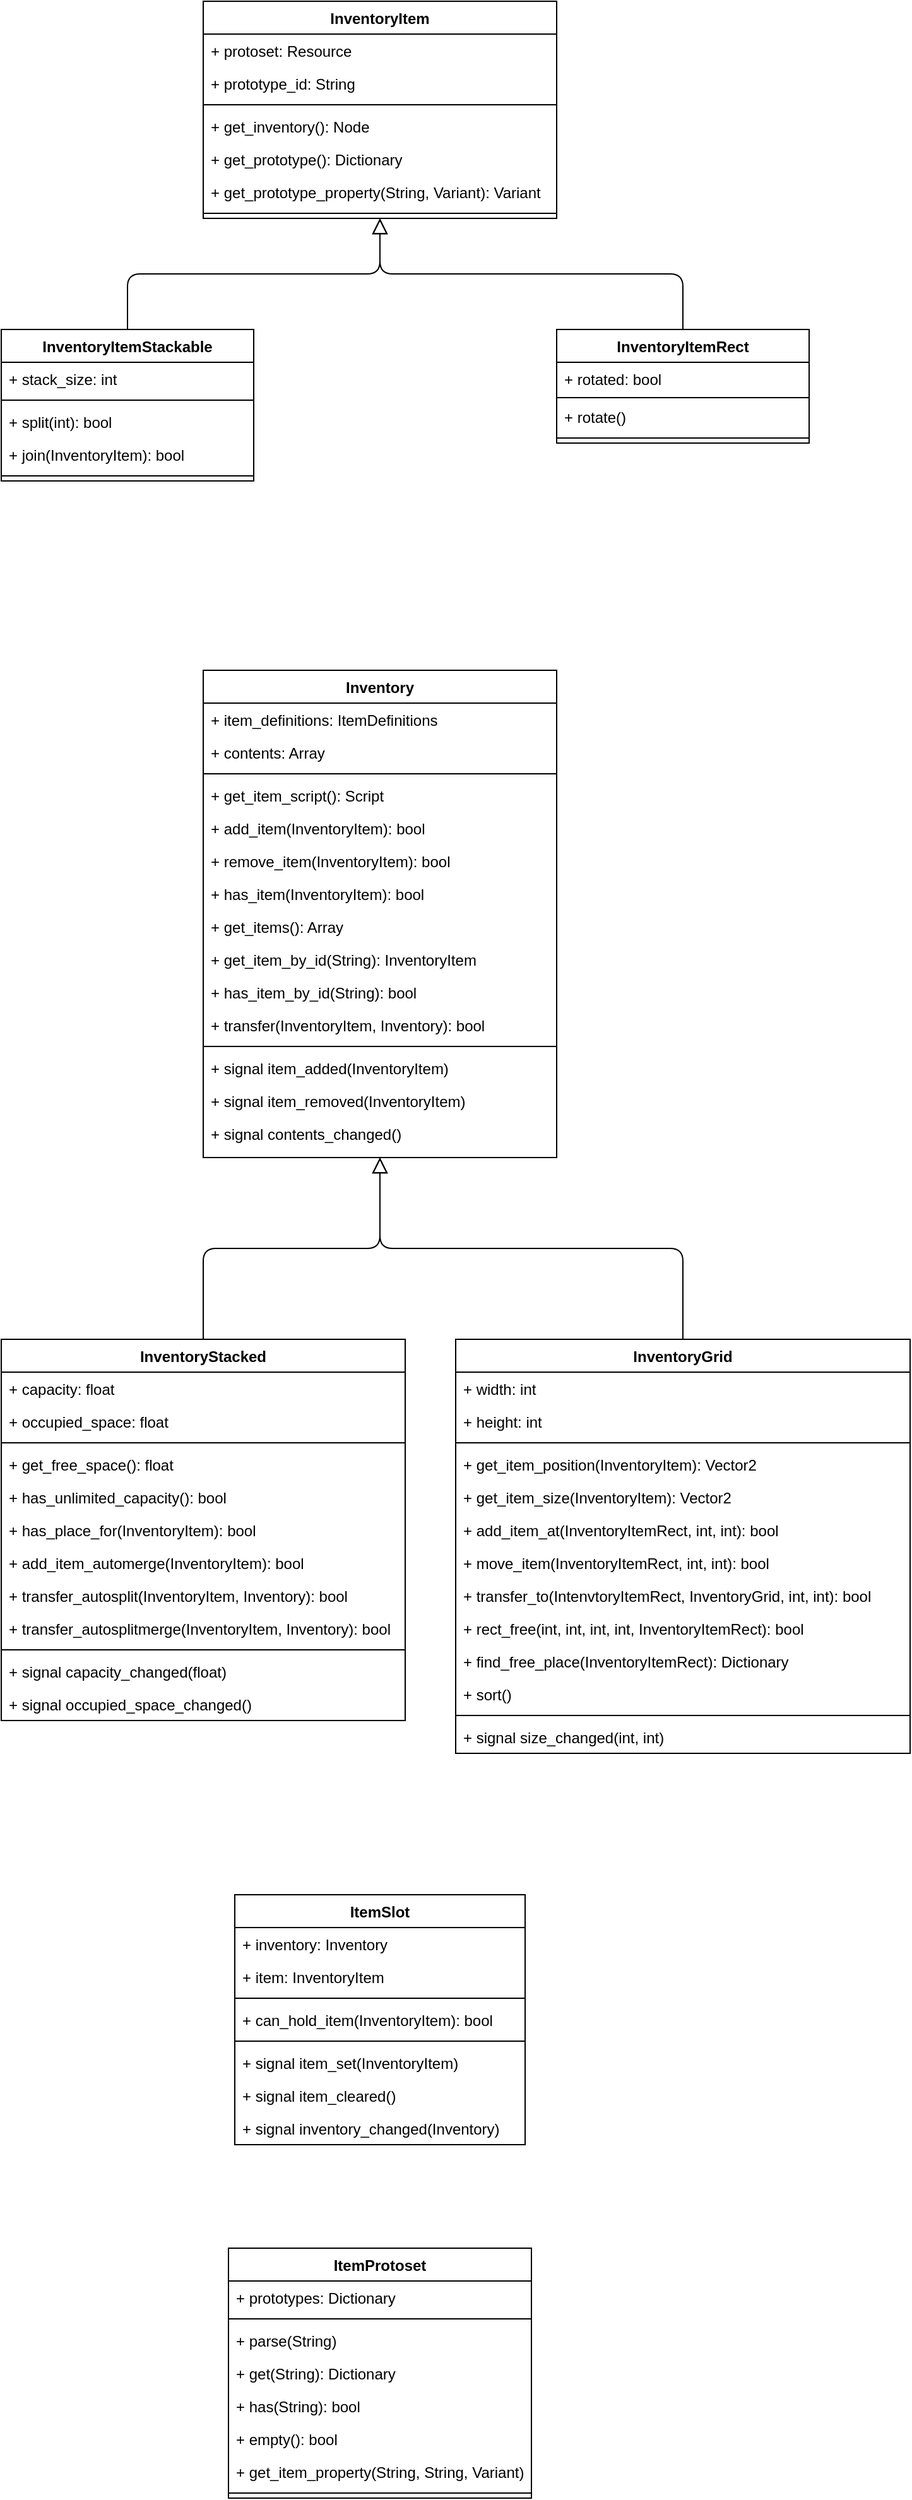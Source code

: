 <mxfile version="14.4.3" type="device"><diagram id="C5RBs43oDa-KdzZeNtuy" name="Page-1"><mxGraphModel dx="2000" dy="1222" grid="1" gridSize="10" guides="1" tooltips="1" connect="1" arrows="1" fold="1" page="1" pageScale="1" pageWidth="827" pageHeight="1169" math="0" shadow="0"><root><mxCell id="WIyWlLk6GJQsqaUBKTNV-0"/><mxCell id="WIyWlLk6GJQsqaUBKTNV-1" parent="WIyWlLk6GJQsqaUBKTNV-0"/><mxCell id="zkfFHV4jXpPFQw0GAbJ--0" value="InventoryItem" style="swimlane;fontStyle=1;align=center;verticalAlign=top;childLayout=stackLayout;horizontal=1;startSize=26;horizontalStack=0;resizeParent=1;resizeLast=0;collapsible=1;marginBottom=0;shadow=0;strokeWidth=1;" parent="WIyWlLk6GJQsqaUBKTNV-1" vertex="1"><mxGeometry x="200" y="100" width="280" height="172" as="geometry"><mxRectangle x="230" y="140" width="160" height="26" as="alternateBounds"/></mxGeometry></mxCell><mxCell id="NEyHduhZiXmid6_eSW4i-0" value="+ protoset: Resource" style="text;strokeColor=none;fillColor=none;align=left;verticalAlign=top;spacingLeft=4;spacingRight=4;overflow=hidden;rotatable=0;points=[[0,0.5],[1,0.5]];portConstraint=eastwest;" vertex="1" parent="zkfFHV4jXpPFQw0GAbJ--0"><mxGeometry y="26" width="280" height="26" as="geometry"/></mxCell><mxCell id="zkfFHV4jXpPFQw0GAbJ--1" value="+ prototype_id: String" style="text;align=left;verticalAlign=top;spacingLeft=4;spacingRight=4;overflow=hidden;rotatable=0;points=[[0,0.5],[1,0.5]];portConstraint=eastwest;" parent="zkfFHV4jXpPFQw0GAbJ--0" vertex="1"><mxGeometry y="52" width="280" height="26" as="geometry"/></mxCell><mxCell id="zkfFHV4jXpPFQw0GAbJ--4" value="" style="line;html=1;strokeWidth=1;align=left;verticalAlign=middle;spacingTop=-1;spacingLeft=3;spacingRight=3;rotatable=0;labelPosition=right;points=[];portConstraint=eastwest;" parent="zkfFHV4jXpPFQw0GAbJ--0" vertex="1"><mxGeometry y="78" width="280" height="8" as="geometry"/></mxCell><mxCell id="1rEP1t5wFyxdLuYXTXoh-2" value="+ get_inventory(): Node" style="text;strokeColor=none;fillColor=none;align=left;verticalAlign=top;spacingLeft=4;spacingRight=4;overflow=hidden;rotatable=0;points=[[0,0.5],[1,0.5]];portConstraint=eastwest;" parent="zkfFHV4jXpPFQw0GAbJ--0" vertex="1"><mxGeometry y="86" width="280" height="26" as="geometry"/></mxCell><mxCell id="cPUmVJKSym3iVTsWfZcC-0" value="+ get_prototype(): Dictionary" style="text;strokeColor=none;fillColor=none;align=left;verticalAlign=top;spacingLeft=4;spacingRight=4;overflow=hidden;rotatable=0;points=[[0,0.5],[1,0.5]];portConstraint=eastwest;" parent="zkfFHV4jXpPFQw0GAbJ--0" vertex="1"><mxGeometry y="112" width="280" height="26" as="geometry"/></mxCell><mxCell id="NEyHduhZiXmid6_eSW4i-1" value="+ get_prototype_property(String, Variant): Variant" style="text;strokeColor=none;fillColor=none;align=left;verticalAlign=top;spacingLeft=4;spacingRight=4;overflow=hidden;rotatable=0;points=[[0,0.5],[1,0.5]];portConstraint=eastwest;" vertex="1" parent="zkfFHV4jXpPFQw0GAbJ--0"><mxGeometry y="138" width="280" height="26" as="geometry"/></mxCell><mxCell id="2qEQFyZIG3ZbAS95gTsV-80" value="" style="line;strokeWidth=1;fillColor=none;align=left;verticalAlign=middle;spacingTop=-1;spacingLeft=3;spacingRight=3;rotatable=0;labelPosition=right;points=[];portConstraint=eastwest;" parent="zkfFHV4jXpPFQw0GAbJ--0" vertex="1"><mxGeometry y="164" width="280" height="8" as="geometry"/></mxCell><mxCell id="zkfFHV4jXpPFQw0GAbJ--6" value="InventoryItemStackable" style="swimlane;fontStyle=1;align=center;verticalAlign=top;childLayout=stackLayout;horizontal=1;startSize=26;horizontalStack=0;resizeParent=1;resizeLast=0;collapsible=1;marginBottom=0;shadow=0;strokeWidth=1;" parent="WIyWlLk6GJQsqaUBKTNV-1" vertex="1"><mxGeometry x="40" y="360" width="200" height="120" as="geometry"><mxRectangle x="130" y="380" width="160" height="26" as="alternateBounds"/></mxGeometry></mxCell><mxCell id="zkfFHV4jXpPFQw0GAbJ--7" value="+ stack_size: int" style="text;align=left;verticalAlign=top;spacingLeft=4;spacingRight=4;overflow=hidden;rotatable=0;points=[[0,0.5],[1,0.5]];portConstraint=eastwest;" parent="zkfFHV4jXpPFQw0GAbJ--6" vertex="1"><mxGeometry y="26" width="200" height="26" as="geometry"/></mxCell><mxCell id="zkfFHV4jXpPFQw0GAbJ--9" value="" style="line;html=1;strokeWidth=1;align=left;verticalAlign=middle;spacingTop=-1;spacingLeft=3;spacingRight=3;rotatable=0;labelPosition=right;points=[];portConstraint=eastwest;" parent="zkfFHV4jXpPFQw0GAbJ--6" vertex="1"><mxGeometry y="52" width="200" height="8" as="geometry"/></mxCell><mxCell id="zkfFHV4jXpPFQw0GAbJ--10" value="+ split(int): bool" style="text;align=left;verticalAlign=top;spacingLeft=4;spacingRight=4;overflow=hidden;rotatable=0;points=[[0,0.5],[1,0.5]];portConstraint=eastwest;fontStyle=0;" parent="zkfFHV4jXpPFQw0GAbJ--6" vertex="1"><mxGeometry y="60" width="200" height="26" as="geometry"/></mxCell><mxCell id="cPUmVJKSym3iVTsWfZcC-1" value="+ join(InventoryItem): bool" style="text;strokeColor=none;fillColor=none;align=left;verticalAlign=top;spacingLeft=4;spacingRight=4;overflow=hidden;rotatable=0;points=[[0,0.5],[1,0.5]];portConstraint=eastwest;" parent="zkfFHV4jXpPFQw0GAbJ--6" vertex="1"><mxGeometry y="86" width="200" height="26" as="geometry"/></mxCell><mxCell id="2qEQFyZIG3ZbAS95gTsV-81" value="" style="line;strokeWidth=1;fillColor=none;align=left;verticalAlign=middle;spacingTop=-1;spacingLeft=3;spacingRight=3;rotatable=0;labelPosition=right;points=[];portConstraint=eastwest;" parent="zkfFHV4jXpPFQw0GAbJ--6" vertex="1"><mxGeometry y="112" width="200" height="8" as="geometry"/></mxCell><mxCell id="zkfFHV4jXpPFQw0GAbJ--12" value="" style="endArrow=block;endSize=10;endFill=0;shadow=0;strokeWidth=1;edgeStyle=elbowEdgeStyle;elbow=vertical;" parent="WIyWlLk6GJQsqaUBKTNV-1" source="zkfFHV4jXpPFQw0GAbJ--6" target="zkfFHV4jXpPFQw0GAbJ--0" edge="1"><mxGeometry width="160" relative="1" as="geometry"><mxPoint x="150" y="203" as="sourcePoint"/><mxPoint x="150" y="203" as="targetPoint"/></mxGeometry></mxCell><mxCell id="zkfFHV4jXpPFQw0GAbJ--13" value="InventoryItemRect" style="swimlane;fontStyle=1;align=center;verticalAlign=top;childLayout=stackLayout;horizontal=1;startSize=26;horizontalStack=0;resizeParent=1;resizeLast=0;collapsible=1;marginBottom=0;shadow=0;strokeWidth=1;" parent="WIyWlLk6GJQsqaUBKTNV-1" vertex="1"><mxGeometry x="480" y="360" width="200" height="90" as="geometry"><mxRectangle x="340" y="380" width="170" height="26" as="alternateBounds"/></mxGeometry></mxCell><mxCell id="1rEP1t5wFyxdLuYXTXoh-8" value="+ rotated: bool" style="text;strokeColor=none;fillColor=none;align=left;verticalAlign=top;spacingLeft=4;spacingRight=4;overflow=hidden;rotatable=0;points=[[0,0.5],[1,0.5]];portConstraint=eastwest;" parent="zkfFHV4jXpPFQw0GAbJ--13" vertex="1"><mxGeometry y="26" width="200" height="26" as="geometry"/></mxCell><mxCell id="zkfFHV4jXpPFQw0GAbJ--15" value="" style="line;html=1;strokeWidth=1;align=left;verticalAlign=middle;spacingTop=-1;spacingLeft=3;spacingRight=3;rotatable=0;labelPosition=right;points=[];portConstraint=eastwest;" parent="zkfFHV4jXpPFQw0GAbJ--13" vertex="1"><mxGeometry y="52" width="200" height="4" as="geometry"/></mxCell><mxCell id="2qEQFyZIG3ZbAS95gTsV-18" value="+ rotate() " style="text;strokeColor=none;fillColor=none;align=left;verticalAlign=top;spacingLeft=4;spacingRight=4;overflow=hidden;rotatable=0;points=[[0,0.5],[1,0.5]];portConstraint=eastwest;" parent="zkfFHV4jXpPFQw0GAbJ--13" vertex="1"><mxGeometry y="56" width="200" height="26" as="geometry"/></mxCell><mxCell id="2qEQFyZIG3ZbAS95gTsV-92" value="" style="line;strokeWidth=1;fillColor=none;align=left;verticalAlign=middle;spacingTop=-1;spacingLeft=3;spacingRight=3;rotatable=0;labelPosition=right;points=[];portConstraint=eastwest;" parent="zkfFHV4jXpPFQw0GAbJ--13" vertex="1"><mxGeometry y="82" width="200" height="8" as="geometry"/></mxCell><mxCell id="zkfFHV4jXpPFQw0GAbJ--16" value="" style="endArrow=block;endSize=10;endFill=0;shadow=0;strokeWidth=1;edgeStyle=elbowEdgeStyle;elbow=vertical;" parent="WIyWlLk6GJQsqaUBKTNV-1" source="zkfFHV4jXpPFQw0GAbJ--13" target="zkfFHV4jXpPFQw0GAbJ--0" edge="1"><mxGeometry width="160" relative="1" as="geometry"><mxPoint x="160" y="373" as="sourcePoint"/><mxPoint x="260" y="271" as="targetPoint"/></mxGeometry></mxCell><mxCell id="2qEQFyZIG3ZbAS95gTsV-24" value="Inventory" style="swimlane;fontStyle=1;align=center;verticalAlign=top;childLayout=stackLayout;horizontal=1;startSize=26;horizontalStack=0;resizeParent=1;resizeLast=0;collapsible=1;marginBottom=0;shadow=0;strokeWidth=1;" parent="WIyWlLk6GJQsqaUBKTNV-1" vertex="1"><mxGeometry x="200" y="630" width="280" height="386" as="geometry"><mxRectangle x="230" y="140" width="160" height="26" as="alternateBounds"/></mxGeometry></mxCell><mxCell id="cPUmVJKSym3iVTsWfZcC-2" value="+ item_definitions: ItemDefinitions" style="text;strokeColor=none;fillColor=none;align=left;verticalAlign=top;spacingLeft=4;spacingRight=4;overflow=hidden;rotatable=0;points=[[0,0.5],[1,0.5]];portConstraint=eastwest;" parent="2qEQFyZIG3ZbAS95gTsV-24" vertex="1"><mxGeometry y="26" width="280" height="26" as="geometry"/></mxCell><mxCell id="cPUmVJKSym3iVTsWfZcC-3" value="+ contents: Array" style="text;strokeColor=none;fillColor=none;align=left;verticalAlign=top;spacingLeft=4;spacingRight=4;overflow=hidden;rotatable=0;points=[[0,0.5],[1,0.5]];portConstraint=eastwest;" parent="2qEQFyZIG3ZbAS95gTsV-24" vertex="1"><mxGeometry y="52" width="280" height="26" as="geometry"/></mxCell><mxCell id="2qEQFyZIG3ZbAS95gTsV-95" value="" style="line;strokeWidth=1;fillColor=none;align=left;verticalAlign=middle;spacingTop=-1;spacingLeft=3;spacingRight=3;rotatable=0;labelPosition=right;points=[];portConstraint=eastwest;" parent="2qEQFyZIG3ZbAS95gTsV-24" vertex="1"><mxGeometry y="78" width="280" height="8" as="geometry"/></mxCell><mxCell id="cPUmVJKSym3iVTsWfZcC-6" value="+ get_item_script(): Script" style="text;strokeColor=none;fillColor=none;align=left;verticalAlign=top;spacingLeft=4;spacingRight=4;overflow=hidden;rotatable=0;points=[[0,0.5],[1,0.5]];portConstraint=eastwest;" parent="2qEQFyZIG3ZbAS95gTsV-24" vertex="1"><mxGeometry y="86" width="280" height="26" as="geometry"/></mxCell><mxCell id="1rEP1t5wFyxdLuYXTXoh-11" value="+ add_item(InventoryItem): bool" style="text;strokeColor=none;fillColor=none;align=left;verticalAlign=top;spacingLeft=4;spacingRight=4;overflow=hidden;rotatable=0;points=[[0,0.5],[1,0.5]];portConstraint=eastwest;" parent="2qEQFyZIG3ZbAS95gTsV-24" vertex="1"><mxGeometry y="112" width="280" height="26" as="geometry"/></mxCell><mxCell id="2qEQFyZIG3ZbAS95gTsV-29" value="+ remove_item(InventoryItem): bool" style="text;align=left;verticalAlign=top;spacingLeft=4;spacingRight=4;overflow=hidden;rotatable=0;points=[[0,0.5],[1,0.5]];portConstraint=eastwest;fontStyle=0;" parent="2qEQFyZIG3ZbAS95gTsV-24" vertex="1"><mxGeometry y="138" width="280" height="26" as="geometry"/></mxCell><mxCell id="2qEQFyZIG3ZbAS95gTsV-30" value="+ has_item(InventoryItem): bool" style="text;align=left;verticalAlign=top;spacingLeft=4;spacingRight=4;overflow=hidden;rotatable=0;points=[[0,0.5],[1,0.5]];portConstraint=eastwest;fontStyle=0;" parent="2qEQFyZIG3ZbAS95gTsV-24" vertex="1"><mxGeometry y="164" width="280" height="26" as="geometry"/></mxCell><mxCell id="2qEQFyZIG3ZbAS95gTsV-31" value="+ get_items(): Array" style="text;align=left;verticalAlign=top;spacingLeft=4;spacingRight=4;overflow=hidden;rotatable=0;points=[[0,0.5],[1,0.5]];portConstraint=eastwest;fontStyle=0;" parent="2qEQFyZIG3ZbAS95gTsV-24" vertex="1"><mxGeometry y="190" width="280" height="26" as="geometry"/></mxCell><mxCell id="2qEQFyZIG3ZbAS95gTsV-32" value="+ get_item_by_id(String): InventoryItem" style="text;align=left;verticalAlign=top;spacingLeft=4;spacingRight=4;overflow=hidden;rotatable=0;points=[[0,0.5],[1,0.5]];portConstraint=eastwest;fontStyle=0;" parent="2qEQFyZIG3ZbAS95gTsV-24" vertex="1"><mxGeometry y="216" width="280" height="26" as="geometry"/></mxCell><mxCell id="2qEQFyZIG3ZbAS95gTsV-33" value="+ has_item_by_id(String): bool" style="text;align=left;verticalAlign=top;spacingLeft=4;spacingRight=4;overflow=hidden;rotatable=0;points=[[0,0.5],[1,0.5]];portConstraint=eastwest;fontStyle=0;" parent="2qEQFyZIG3ZbAS95gTsV-24" vertex="1"><mxGeometry y="242" width="280" height="26" as="geometry"/></mxCell><mxCell id="2qEQFyZIG3ZbAS95gTsV-34" value="+ transfer(InventoryItem, Inventory): bool" style="text;align=left;verticalAlign=top;spacingLeft=4;spacingRight=4;overflow=hidden;rotatable=0;points=[[0,0.5],[1,0.5]];portConstraint=eastwest;fontStyle=0;" parent="2qEQFyZIG3ZbAS95gTsV-24" vertex="1"><mxGeometry y="268" width="280" height="26" as="geometry"/></mxCell><mxCell id="2qEQFyZIG3ZbAS95gTsV-27" value="" style="line;html=1;strokeWidth=1;align=left;verticalAlign=middle;spacingTop=-1;spacingLeft=3;spacingRight=3;rotatable=0;labelPosition=right;points=[];portConstraint=eastwest;" parent="2qEQFyZIG3ZbAS95gTsV-24" vertex="1"><mxGeometry y="294" width="280" height="8" as="geometry"/></mxCell><mxCell id="2qEQFyZIG3ZbAS95gTsV-96" value="+ signal item_added(InventoryItem)" style="text;strokeColor=none;fillColor=none;align=left;verticalAlign=top;spacingLeft=4;spacingRight=4;overflow=hidden;rotatable=0;points=[[0,0.5],[1,0.5]];portConstraint=eastwest;" parent="2qEQFyZIG3ZbAS95gTsV-24" vertex="1"><mxGeometry y="302" width="280" height="26" as="geometry"/></mxCell><mxCell id="2qEQFyZIG3ZbAS95gTsV-97" value="+ signal item_removed(InventoryItem)" style="text;strokeColor=none;fillColor=none;align=left;verticalAlign=top;spacingLeft=4;spacingRight=4;overflow=hidden;rotatable=0;points=[[0,0.5],[1,0.5]];portConstraint=eastwest;" parent="2qEQFyZIG3ZbAS95gTsV-24" vertex="1"><mxGeometry y="328" width="280" height="26" as="geometry"/></mxCell><mxCell id="2qEQFyZIG3ZbAS95gTsV-98" value="+ signal contents_changed()" style="text;strokeColor=none;fillColor=none;align=left;verticalAlign=top;spacingLeft=4;spacingRight=4;overflow=hidden;rotatable=0;points=[[0,0.5],[1,0.5]];portConstraint=eastwest;" parent="2qEQFyZIG3ZbAS95gTsV-24" vertex="1"><mxGeometry y="354" width="280" height="26" as="geometry"/></mxCell><mxCell id="2qEQFyZIG3ZbAS95gTsV-46" value="InventoryStacked" style="swimlane;fontStyle=1;align=center;verticalAlign=top;childLayout=stackLayout;horizontal=1;startSize=26;horizontalStack=0;resizeParent=1;resizeLast=0;collapsible=1;marginBottom=0;shadow=0;strokeWidth=1;" parent="WIyWlLk6GJQsqaUBKTNV-1" vertex="1"><mxGeometry x="40" y="1160" width="320" height="302" as="geometry"><mxRectangle x="230" y="140" width="160" height="26" as="alternateBounds"/></mxGeometry></mxCell><mxCell id="2qEQFyZIG3ZbAS95gTsV-47" value="+ capacity: float" style="text;align=left;verticalAlign=top;spacingLeft=4;spacingRight=4;overflow=hidden;rotatable=0;points=[[0,0.5],[1,0.5]];portConstraint=eastwest;" parent="2qEQFyZIG3ZbAS95gTsV-46" vertex="1"><mxGeometry y="26" width="320" height="26" as="geometry"/></mxCell><mxCell id="1rEP1t5wFyxdLuYXTXoh-13" value="+ occupied_space: float" style="text;strokeColor=none;fillColor=none;align=left;verticalAlign=top;spacingLeft=4;spacingRight=4;overflow=hidden;rotatable=0;points=[[0,0.5],[1,0.5]];portConstraint=eastwest;" parent="2qEQFyZIG3ZbAS95gTsV-46" vertex="1"><mxGeometry y="52" width="320" height="26" as="geometry"/></mxCell><mxCell id="2qEQFyZIG3ZbAS95gTsV-49" value="" style="line;html=1;strokeWidth=1;align=left;verticalAlign=middle;spacingTop=-1;spacingLeft=3;spacingRight=3;rotatable=0;labelPosition=right;points=[];portConstraint=eastwest;" parent="2qEQFyZIG3ZbAS95gTsV-46" vertex="1"><mxGeometry y="78" width="320" height="8" as="geometry"/></mxCell><mxCell id="2qEQFyZIG3ZbAS95gTsV-51" value="+ get_free_space(): float" style="text;strokeColor=none;fillColor=none;align=left;verticalAlign=top;spacingLeft=4;spacingRight=4;overflow=hidden;rotatable=0;points=[[0,0.5],[1,0.5]];portConstraint=eastwest;" parent="2qEQFyZIG3ZbAS95gTsV-46" vertex="1"><mxGeometry y="86" width="320" height="26" as="geometry"/></mxCell><mxCell id="NEyHduhZiXmid6_eSW4i-2" value="+ has_unlimited_capacity(): bool" style="text;strokeColor=none;fillColor=none;align=left;verticalAlign=top;spacingLeft=4;spacingRight=4;overflow=hidden;rotatable=0;points=[[0,0.5],[1,0.5]];portConstraint=eastwest;" vertex="1" parent="2qEQFyZIG3ZbAS95gTsV-46"><mxGeometry y="112" width="320" height="26" as="geometry"/></mxCell><mxCell id="2qEQFyZIG3ZbAS95gTsV-53" value="+ has_place_for(InventoryItem): bool" style="text;strokeColor=none;fillColor=none;align=left;verticalAlign=top;spacingLeft=4;spacingRight=4;overflow=hidden;rotatable=0;points=[[0,0.5],[1,0.5]];portConstraint=eastwest;" parent="2qEQFyZIG3ZbAS95gTsV-46" vertex="1"><mxGeometry y="138" width="320" height="26" as="geometry"/></mxCell><mxCell id="cPUmVJKSym3iVTsWfZcC-7" value="+ add_item_automerge(InventoryItem): bool" style="text;strokeColor=none;fillColor=none;align=left;verticalAlign=top;spacingLeft=4;spacingRight=4;overflow=hidden;rotatable=0;points=[[0,0.5],[1,0.5]];portConstraint=eastwest;" parent="2qEQFyZIG3ZbAS95gTsV-46" vertex="1"><mxGeometry y="164" width="320" height="26" as="geometry"/></mxCell><mxCell id="cPUmVJKSym3iVTsWfZcC-9" value="+ transfer_autosplit(InventoryItem, Inventory): bool" style="text;strokeColor=none;fillColor=none;align=left;verticalAlign=top;spacingLeft=4;spacingRight=4;overflow=hidden;rotatable=0;points=[[0,0.5],[1,0.5]];portConstraint=eastwest;" parent="2qEQFyZIG3ZbAS95gTsV-46" vertex="1"><mxGeometry y="190" width="320" height="26" as="geometry"/></mxCell><mxCell id="NEyHduhZiXmid6_eSW4i-3" value="+ transfer_autosplitmerge(InventoryItem, Inventory): bool" style="text;strokeColor=none;fillColor=none;align=left;verticalAlign=top;spacingLeft=4;spacingRight=4;overflow=hidden;rotatable=0;points=[[0,0.5],[1,0.5]];portConstraint=eastwest;" vertex="1" parent="2qEQFyZIG3ZbAS95gTsV-46"><mxGeometry y="216" width="320" height="26" as="geometry"/></mxCell><mxCell id="2qEQFyZIG3ZbAS95gTsV-99" value="" style="line;strokeWidth=1;fillColor=none;align=left;verticalAlign=middle;spacingTop=-1;spacingLeft=3;spacingRight=3;rotatable=0;labelPosition=right;points=[];portConstraint=eastwest;" parent="2qEQFyZIG3ZbAS95gTsV-46" vertex="1"><mxGeometry y="242" width="320" height="8" as="geometry"/></mxCell><mxCell id="2qEQFyZIG3ZbAS95gTsV-100" value="+ signal capacity_changed(float)" style="text;strokeColor=none;fillColor=none;align=left;verticalAlign=top;spacingLeft=4;spacingRight=4;overflow=hidden;rotatable=0;points=[[0,0.5],[1,0.5]];portConstraint=eastwest;" parent="2qEQFyZIG3ZbAS95gTsV-46" vertex="1"><mxGeometry y="250" width="320" height="26" as="geometry"/></mxCell><mxCell id="1rEP1t5wFyxdLuYXTXoh-12" value="+ signal occupied_space_changed()" style="text;strokeColor=none;fillColor=none;align=left;verticalAlign=top;spacingLeft=4;spacingRight=4;overflow=hidden;rotatable=0;points=[[0,0.5],[1,0.5]];portConstraint=eastwest;" parent="2qEQFyZIG3ZbAS95gTsV-46" vertex="1"><mxGeometry y="276" width="320" height="26" as="geometry"/></mxCell><mxCell id="2qEQFyZIG3ZbAS95gTsV-54" value="InventoryGrid" style="swimlane;fontStyle=1;align=center;verticalAlign=top;childLayout=stackLayout;horizontal=1;startSize=26;horizontalStack=0;resizeParent=1;resizeLast=0;collapsible=1;marginBottom=0;shadow=0;strokeWidth=1;" parent="WIyWlLk6GJQsqaUBKTNV-1" vertex="1"><mxGeometry x="400" y="1160" width="360" height="328" as="geometry"><mxRectangle x="230" y="140" width="160" height="26" as="alternateBounds"/></mxGeometry></mxCell><mxCell id="2qEQFyZIG3ZbAS95gTsV-62" value="+ width: int" style="text;align=left;verticalAlign=top;spacingLeft=4;spacingRight=4;overflow=hidden;rotatable=0;points=[[0,0.5],[1,0.5]];portConstraint=eastwest;" parent="2qEQFyZIG3ZbAS95gTsV-54" vertex="1"><mxGeometry y="26" width="360" height="26" as="geometry"/></mxCell><mxCell id="2qEQFyZIG3ZbAS95gTsV-55" value="+ height: int" style="text;align=left;verticalAlign=top;spacingLeft=4;spacingRight=4;overflow=hidden;rotatable=0;points=[[0,0.5],[1,0.5]];portConstraint=eastwest;" parent="2qEQFyZIG3ZbAS95gTsV-54" vertex="1"><mxGeometry y="52" width="360" height="26" as="geometry"/></mxCell><mxCell id="2qEQFyZIG3ZbAS95gTsV-56" value="" style="line;html=1;strokeWidth=1;align=left;verticalAlign=middle;spacingTop=-1;spacingLeft=3;spacingRight=3;rotatable=0;labelPosition=right;points=[];portConstraint=eastwest;" parent="2qEQFyZIG3ZbAS95gTsV-54" vertex="1"><mxGeometry y="78" width="360" height="8" as="geometry"/></mxCell><mxCell id="cPUmVJKSym3iVTsWfZcC-11" value="+ get_item_position(InventoryItem): Vector2" style="text;strokeColor=none;fillColor=none;align=left;verticalAlign=top;spacingLeft=4;spacingRight=4;overflow=hidden;rotatable=0;points=[[0,0.5],[1,0.5]];portConstraint=eastwest;" parent="2qEQFyZIG3ZbAS95gTsV-54" vertex="1"><mxGeometry y="86" width="360" height="26" as="geometry"/></mxCell><mxCell id="cPUmVJKSym3iVTsWfZcC-12" value="+ get_item_size(InventoryItem): Vector2" style="text;strokeColor=none;fillColor=none;align=left;verticalAlign=top;spacingLeft=4;spacingRight=4;overflow=hidden;rotatable=0;points=[[0,0.5],[1,0.5]];portConstraint=eastwest;" parent="2qEQFyZIG3ZbAS95gTsV-54" vertex="1"><mxGeometry y="112" width="360" height="26" as="geometry"/></mxCell><mxCell id="2qEQFyZIG3ZbAS95gTsV-63" value="+ add_item_at(InventoryItemRect, int, int): bool" style="text;strokeColor=none;fillColor=none;align=left;verticalAlign=top;spacingLeft=4;spacingRight=4;overflow=hidden;rotatable=0;points=[[0,0.5],[1,0.5]];portConstraint=eastwest;" parent="2qEQFyZIG3ZbAS95gTsV-54" vertex="1"><mxGeometry y="138" width="360" height="26" as="geometry"/></mxCell><mxCell id="1rEP1t5wFyxdLuYXTXoh-14" value="+ move_item(InventoryItemRect, int, int): bool" style="text;strokeColor=none;fillColor=none;align=left;verticalAlign=top;spacingLeft=4;spacingRight=4;overflow=hidden;rotatable=0;points=[[0,0.5],[1,0.5]];portConstraint=eastwest;" parent="2qEQFyZIG3ZbAS95gTsV-54" vertex="1"><mxGeometry y="164" width="360" height="26" as="geometry"/></mxCell><mxCell id="2qEQFyZIG3ZbAS95gTsV-109" value="+ transfer_to(IntenvtoryItemRect, InventoryGrid, int, int): bool" style="text;strokeColor=none;fillColor=none;align=left;verticalAlign=top;spacingLeft=4;spacingRight=4;overflow=hidden;rotatable=0;points=[[0,0.5],[1,0.5]];portConstraint=eastwest;" parent="2qEQFyZIG3ZbAS95gTsV-54" vertex="1"><mxGeometry y="190" width="360" height="26" as="geometry"/></mxCell><mxCell id="2qEQFyZIG3ZbAS95gTsV-110" value="+ rect_free(int, int, int, int, InventoryItemRect): bool" style="text;strokeColor=none;fillColor=none;align=left;verticalAlign=top;spacingLeft=4;spacingRight=4;overflow=hidden;rotatable=0;points=[[0,0.5],[1,0.5]];portConstraint=eastwest;" parent="2qEQFyZIG3ZbAS95gTsV-54" vertex="1"><mxGeometry y="216" width="360" height="26" as="geometry"/></mxCell><mxCell id="2qEQFyZIG3ZbAS95gTsV-111" value="+ find_free_place(InventoryItemRect): Dictionary" style="text;strokeColor=none;fillColor=none;align=left;verticalAlign=top;spacingLeft=4;spacingRight=4;overflow=hidden;rotatable=0;points=[[0,0.5],[1,0.5]];portConstraint=eastwest;" parent="2qEQFyZIG3ZbAS95gTsV-54" vertex="1"><mxGeometry y="242" width="360" height="26" as="geometry"/></mxCell><mxCell id="2qEQFyZIG3ZbAS95gTsV-65" value="+ sort()" style="text;strokeColor=none;fillColor=none;align=left;verticalAlign=top;spacingLeft=4;spacingRight=4;overflow=hidden;rotatable=0;points=[[0,0.5],[1,0.5]];portConstraint=eastwest;" parent="2qEQFyZIG3ZbAS95gTsV-54" vertex="1"><mxGeometry y="268" width="360" height="26" as="geometry"/></mxCell><mxCell id="2qEQFyZIG3ZbAS95gTsV-101" value="" style="line;strokeWidth=1;fillColor=none;align=left;verticalAlign=middle;spacingTop=-1;spacingLeft=3;spacingRight=3;rotatable=0;labelPosition=right;points=[];portConstraint=eastwest;" parent="2qEQFyZIG3ZbAS95gTsV-54" vertex="1"><mxGeometry y="294" width="360" height="8" as="geometry"/></mxCell><mxCell id="2qEQFyZIG3ZbAS95gTsV-102" value="+ signal size_changed(int, int)" style="text;strokeColor=none;fillColor=none;align=left;verticalAlign=top;spacingLeft=4;spacingRight=4;overflow=hidden;rotatable=0;points=[[0,0.5],[1,0.5]];portConstraint=eastwest;" parent="2qEQFyZIG3ZbAS95gTsV-54" vertex="1"><mxGeometry y="302" width="360" height="26" as="geometry"/></mxCell><mxCell id="2qEQFyZIG3ZbAS95gTsV-71" value="" style="endArrow=block;endSize=10;endFill=0;shadow=0;strokeWidth=1;edgeStyle=elbowEdgeStyle;elbow=vertical;" parent="WIyWlLk6GJQsqaUBKTNV-1" source="2qEQFyZIG3ZbAS95gTsV-54" target="2qEQFyZIG3ZbAS95gTsV-24" edge="1"><mxGeometry width="160" relative="1" as="geometry"><mxPoint x="470" y="570" as="sourcePoint"/><mxPoint x="310" y="456" as="targetPoint"/></mxGeometry></mxCell><mxCell id="2qEQFyZIG3ZbAS95gTsV-72" value="" style="endArrow=block;endSize=10;endFill=0;shadow=0;strokeWidth=1;edgeStyle=elbowEdgeStyle;elbow=vertical;" parent="WIyWlLk6GJQsqaUBKTNV-1" source="2qEQFyZIG3ZbAS95gTsV-46" target="2qEQFyZIG3ZbAS95gTsV-24" edge="1"><mxGeometry width="160" relative="1" as="geometry"><mxPoint x="530" y="1070" as="sourcePoint"/><mxPoint x="345" y="972" as="targetPoint"/></mxGeometry></mxCell><mxCell id="2qEQFyZIG3ZbAS95gTsV-73" value="ItemSlot" style="swimlane;fontStyle=1;align=center;verticalAlign=top;childLayout=stackLayout;horizontal=1;startSize=26;horizontalStack=0;resizeParent=1;resizeLast=0;collapsible=1;marginBottom=0;shadow=0;strokeWidth=1;" parent="WIyWlLk6GJQsqaUBKTNV-1" vertex="1"><mxGeometry x="225" y="1600" width="230" height="198" as="geometry"><mxRectangle x="130" y="380" width="160" height="26" as="alternateBounds"/></mxGeometry></mxCell><mxCell id="2qEQFyZIG3ZbAS95gTsV-74" value="+ inventory: Inventory" style="text;align=left;verticalAlign=top;spacingLeft=4;spacingRight=4;overflow=hidden;rotatable=0;points=[[0,0.5],[1,0.5]];portConstraint=eastwest;" parent="2qEQFyZIG3ZbAS95gTsV-73" vertex="1"><mxGeometry y="26" width="230" height="26" as="geometry"/></mxCell><mxCell id="1rEP1t5wFyxdLuYXTXoh-15" value="+ item: InventoryItem" style="text;strokeColor=none;fillColor=none;align=left;verticalAlign=top;spacingLeft=4;spacingRight=4;overflow=hidden;rotatable=0;points=[[0,0.5],[1,0.5]];portConstraint=eastwest;" parent="2qEQFyZIG3ZbAS95gTsV-73" vertex="1"><mxGeometry y="52" width="230" height="26" as="geometry"/></mxCell><mxCell id="2qEQFyZIG3ZbAS95gTsV-75" value="" style="line;html=1;strokeWidth=1;align=left;verticalAlign=middle;spacingTop=-1;spacingLeft=3;spacingRight=3;rotatable=0;labelPosition=right;points=[];portConstraint=eastwest;" parent="2qEQFyZIG3ZbAS95gTsV-73" vertex="1"><mxGeometry y="78" width="230" height="8" as="geometry"/></mxCell><mxCell id="NEyHduhZiXmid6_eSW4i-4" value="+ can_hold_item(InventoryItem): bool" style="text;strokeColor=none;fillColor=none;align=left;verticalAlign=top;spacingLeft=4;spacingRight=4;overflow=hidden;rotatable=0;points=[[0,0.5],[1,0.5]];portConstraint=eastwest;" vertex="1" parent="2qEQFyZIG3ZbAS95gTsV-73"><mxGeometry y="86" width="230" height="26" as="geometry"/></mxCell><mxCell id="2qEQFyZIG3ZbAS95gTsV-103" value="" style="line;strokeWidth=1;fillColor=none;align=left;verticalAlign=middle;spacingTop=-1;spacingLeft=3;spacingRight=3;rotatable=0;labelPosition=right;points=[];portConstraint=eastwest;" parent="2qEQFyZIG3ZbAS95gTsV-73" vertex="1"><mxGeometry y="112" width="230" height="8" as="geometry"/></mxCell><mxCell id="2qEQFyZIG3ZbAS95gTsV-105" value="+ signal item_set(InventoryItem)" style="text;strokeColor=none;fillColor=none;align=left;verticalAlign=top;spacingLeft=4;spacingRight=4;overflow=hidden;rotatable=0;points=[[0,0.5],[1,0.5]];portConstraint=eastwest;" parent="2qEQFyZIG3ZbAS95gTsV-73" vertex="1"><mxGeometry y="120" width="230" height="26" as="geometry"/></mxCell><mxCell id="2qEQFyZIG3ZbAS95gTsV-106" value="+ signal item_cleared()" style="text;strokeColor=none;fillColor=none;align=left;verticalAlign=top;spacingLeft=4;spacingRight=4;overflow=hidden;rotatable=0;points=[[0,0.5],[1,0.5]];portConstraint=eastwest;" parent="2qEQFyZIG3ZbAS95gTsV-73" vertex="1"><mxGeometry y="146" width="230" height="26" as="geometry"/></mxCell><mxCell id="2qEQFyZIG3ZbAS95gTsV-107" value="+ signal inventory_changed(Inventory)" style="text;strokeColor=none;fillColor=none;align=left;verticalAlign=top;spacingLeft=4;spacingRight=4;overflow=hidden;rotatable=0;points=[[0,0.5],[1,0.5]];portConstraint=eastwest;" parent="2qEQFyZIG3ZbAS95gTsV-73" vertex="1"><mxGeometry y="172" width="230" height="26" as="geometry"/></mxCell><mxCell id="cPUmVJKSym3iVTsWfZcC-21" value="ItemProtoset" style="swimlane;fontStyle=1;align=center;verticalAlign=top;childLayout=stackLayout;horizontal=1;startSize=26;horizontalStack=0;resizeParent=1;resizeLast=0;collapsible=1;marginBottom=0;shadow=0;strokeWidth=1;" parent="WIyWlLk6GJQsqaUBKTNV-1" vertex="1"><mxGeometry x="220" y="1880" width="240" height="198" as="geometry"><mxRectangle x="130" y="380" width="160" height="26" as="alternateBounds"/></mxGeometry></mxCell><mxCell id="cPUmVJKSym3iVTsWfZcC-22" value="+ prototypes: Dictionary" style="text;align=left;verticalAlign=top;spacingLeft=4;spacingRight=4;overflow=hidden;rotatable=0;points=[[0,0.5],[1,0.5]];portConstraint=eastwest;" parent="cPUmVJKSym3iVTsWfZcC-21" vertex="1"><mxGeometry y="26" width="240" height="26" as="geometry"/></mxCell><mxCell id="cPUmVJKSym3iVTsWfZcC-24" value="" style="line;html=1;strokeWidth=1;align=left;verticalAlign=middle;spacingTop=-1;spacingLeft=3;spacingRight=3;rotatable=0;labelPosition=right;points=[];portConstraint=eastwest;" parent="cPUmVJKSym3iVTsWfZcC-21" vertex="1"><mxGeometry y="52" width="240" height="8" as="geometry"/></mxCell><mxCell id="cPUmVJKSym3iVTsWfZcC-29" value="+ parse(String)" style="text;strokeColor=none;fillColor=none;align=left;verticalAlign=top;spacingLeft=4;spacingRight=4;overflow=hidden;rotatable=0;points=[[0,0.5],[1,0.5]];portConstraint=eastwest;" parent="cPUmVJKSym3iVTsWfZcC-21" vertex="1"><mxGeometry y="60" width="240" height="26" as="geometry"/></mxCell><mxCell id="cPUmVJKSym3iVTsWfZcC-30" value="+ get(String): Dictionary" style="text;strokeColor=none;fillColor=none;align=left;verticalAlign=top;spacingLeft=4;spacingRight=4;overflow=hidden;rotatable=0;points=[[0,0.5],[1,0.5]];portConstraint=eastwest;" parent="cPUmVJKSym3iVTsWfZcC-21" vertex="1"><mxGeometry y="86" width="240" height="26" as="geometry"/></mxCell><mxCell id="NEyHduhZiXmid6_eSW4i-5" value="+ has(String): bool" style="text;strokeColor=none;fillColor=none;align=left;verticalAlign=top;spacingLeft=4;spacingRight=4;overflow=hidden;rotatable=0;points=[[0,0.5],[1,0.5]];portConstraint=eastwest;" vertex="1" parent="cPUmVJKSym3iVTsWfZcC-21"><mxGeometry y="112" width="240" height="26" as="geometry"/></mxCell><mxCell id="NEyHduhZiXmid6_eSW4i-6" value="+ empty(): bool" style="text;strokeColor=none;fillColor=none;align=left;verticalAlign=top;spacingLeft=4;spacingRight=4;overflow=hidden;rotatable=0;points=[[0,0.5],[1,0.5]];portConstraint=eastwest;" vertex="1" parent="cPUmVJKSym3iVTsWfZcC-21"><mxGeometry y="138" width="240" height="26" as="geometry"/></mxCell><mxCell id="cPUmVJKSym3iVTsWfZcC-31" value="+ get_item_property(String, String, Variant)" style="text;strokeColor=none;fillColor=none;align=left;verticalAlign=top;spacingLeft=4;spacingRight=4;overflow=hidden;rotatable=0;points=[[0,0.5],[1,0.5]];portConstraint=eastwest;" parent="cPUmVJKSym3iVTsWfZcC-21" vertex="1"><mxGeometry y="164" width="240" height="26" as="geometry"/></mxCell><mxCell id="cPUmVJKSym3iVTsWfZcC-25" value="" style="line;strokeWidth=1;fillColor=none;align=left;verticalAlign=middle;spacingTop=-1;spacingLeft=3;spacingRight=3;rotatable=0;labelPosition=right;points=[];portConstraint=eastwest;" parent="cPUmVJKSym3iVTsWfZcC-21" vertex="1"><mxGeometry y="190" width="240" height="8" as="geometry"/></mxCell></root></mxGraphModel></diagram></mxfile>